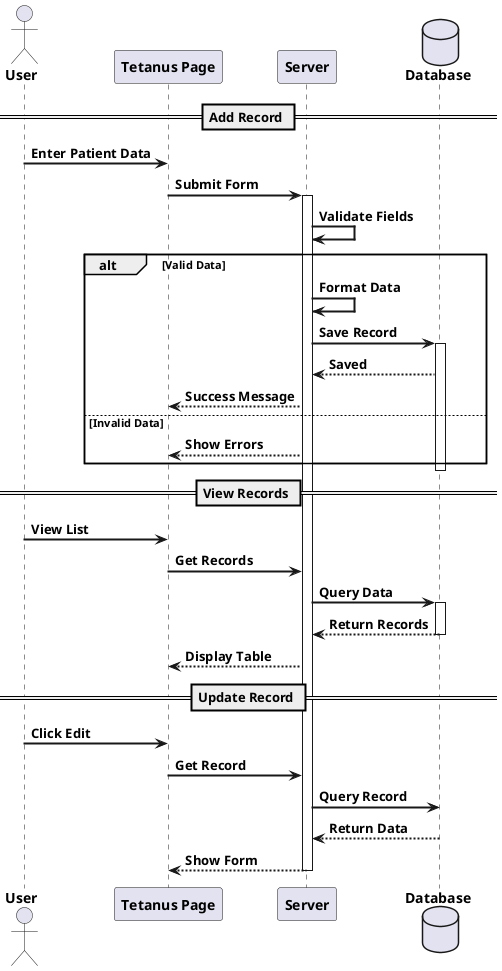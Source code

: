 @startuml Tetanus Toxoid Management

skinparam DefaultFontStyle bold
skinparam ParticipantPadding 20
skinparam BoxPadding 10
skinparam SequenceGroupBodyBackgroundColor transparent
skinparam ArrowThickness 2

actor "<b>User</b>" as User
participant "<b>Tetanus Page</b>" as UI
participant "<b>Server</b>" as Server
database "<b>Database</b>" as DB

== Add Record ==
User -> UI: <b>Enter Patient Data</b>
UI -> Server: <b>Submit Form</b>
activate Server

Server -> Server: <b>Validate Fields</b>
alt <b>Valid Data</b>
    Server -> Server: <b>Format Data</b>
    Server -> DB: <b>Save Record</b>
    activate DB
    DB --[bold]-> Server: <b>Saved</b>
    Server --[bold]-> UI: <b>Success Message</b>
else <b>Invalid Data</b>
    Server --[bold]-> UI: <b>Show Errors</b>
end
deactivate DB

== View Records ==
User -> UI: <b>View List</b>
UI -> Server: <b>Get Records</b>
Server -> DB: <b>Query Data</b>
activate DB
DB --[bold]-> Server: <b>Return Records</b>
deactivate DB
Server --[bold]-> UI: <b>Display Table</b>

== Update Record ==
User -> UI: <b>Click Edit</b>
UI -> Server: <b>Get Record</b>
Server -> DB: <b>Query Record</b>
DB --[bold]-> Server: <b>Return Data</b>
Server --[bold]-> UI: <b>Show Form</b>

deactivate Server

@enduml 